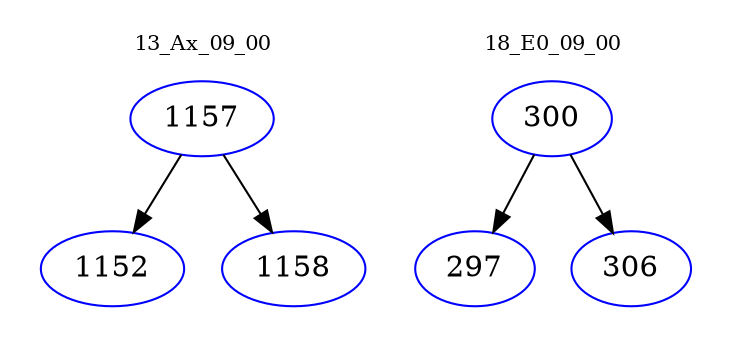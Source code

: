 digraph{
subgraph cluster_0 {
color = white
label = "13_Ax_09_00";
fontsize=10;
T0_1157 [label="1157", color="blue"]
T0_1157 -> T0_1152 [color="black"]
T0_1152 [label="1152", color="blue"]
T0_1157 -> T0_1158 [color="black"]
T0_1158 [label="1158", color="blue"]
}
subgraph cluster_1 {
color = white
label = "18_E0_09_00";
fontsize=10;
T1_300 [label="300", color="blue"]
T1_300 -> T1_297 [color="black"]
T1_297 [label="297", color="blue"]
T1_300 -> T1_306 [color="black"]
T1_306 [label="306", color="blue"]
}
}

